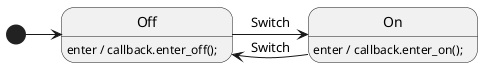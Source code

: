 @startuml
[*] -> Off
Off -> On : Switch
On -> Off : Switch

' Use actions to call functions on various triggers, 
' such as entering or exiting a state.
' You can call these functions whatever you want.
' You will define these functions in your app.
Off: enter / callback.enter_off();
On: enter / callback.enter_on();
@enduml
